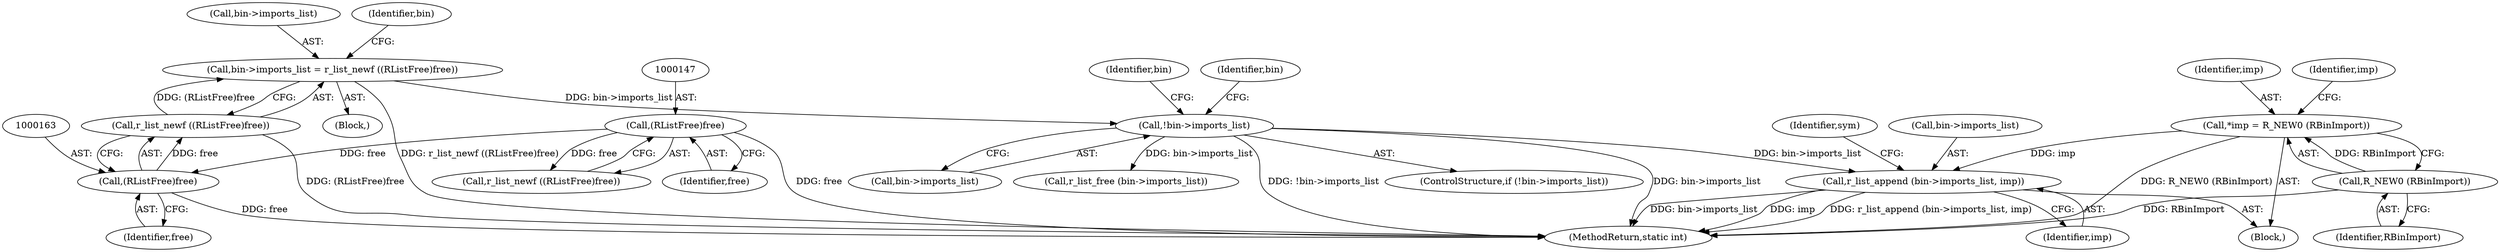 digraph "0_radare2_ead645853a63bf83d8386702cad0cf23b31d7eeb@pointer" {
"1000533" [label="(Call,r_list_append (bin->imports_list, imp))"];
"1000166" [label="(Call,!bin->imports_list)"];
"1000157" [label="(Call,bin->imports_list = r_list_newf ((RListFree)free))"];
"1000161" [label="(Call,r_list_newf ((RListFree)free))"];
"1000162" [label="(Call,(RListFree)free)"];
"1000146" [label="(Call,(RListFree)free)"];
"1000502" [label="(Call,*imp = R_NEW0 (RBinImport))"];
"1000504" [label="(Call,R_NEW0 (RBinImport))"];
"1000146" [label="(Call,(RListFree)free)"];
"1000540" [label="(Identifier,sym)"];
"1000505" [label="(Identifier,RBinImport)"];
"1000534" [label="(Call,bin->imports_list)"];
"1000145" [label="(Call,r_list_newf ((RListFree)free))"];
"1000173" [label="(Identifier,bin)"];
"1000502" [label="(Call,*imp = R_NEW0 (RBinImport))"];
"1000504" [label="(Call,R_NEW0 (RBinImport))"];
"1000162" [label="(Call,(RListFree)free)"];
"1000157" [label="(Call,bin->imports_list = r_list_newf ((RListFree)free))"];
"1000503" [label="(Identifier,imp)"];
"1000508" [label="(Identifier,imp)"];
"1000148" [label="(Identifier,free)"];
"1000166" [label="(Call,!bin->imports_list)"];
"1000500" [label="(Block,)"];
"1000167" [label="(Call,bin->imports_list)"];
"1000105" [label="(Block,)"];
"1000164" [label="(Identifier,free)"];
"1000195" [label="(Call,r_list_free (bin->imports_list))"];
"1000158" [label="(Call,bin->imports_list)"];
"1000168" [label="(Identifier,bin)"];
"1000619" [label="(MethodReturn,static int)"];
"1000165" [label="(ControlStructure,if (!bin->imports_list))"];
"1000179" [label="(Identifier,bin)"];
"1000537" [label="(Identifier,imp)"];
"1000533" [label="(Call,r_list_append (bin->imports_list, imp))"];
"1000161" [label="(Call,r_list_newf ((RListFree)free))"];
"1000533" -> "1000500"  [label="AST: "];
"1000533" -> "1000537"  [label="CFG: "];
"1000534" -> "1000533"  [label="AST: "];
"1000537" -> "1000533"  [label="AST: "];
"1000540" -> "1000533"  [label="CFG: "];
"1000533" -> "1000619"  [label="DDG: r_list_append (bin->imports_list, imp)"];
"1000533" -> "1000619"  [label="DDG: bin->imports_list"];
"1000533" -> "1000619"  [label="DDG: imp"];
"1000166" -> "1000533"  [label="DDG: bin->imports_list"];
"1000502" -> "1000533"  [label="DDG: imp"];
"1000166" -> "1000165"  [label="AST: "];
"1000166" -> "1000167"  [label="CFG: "];
"1000167" -> "1000166"  [label="AST: "];
"1000173" -> "1000166"  [label="CFG: "];
"1000179" -> "1000166"  [label="CFG: "];
"1000166" -> "1000619"  [label="DDG: !bin->imports_list"];
"1000166" -> "1000619"  [label="DDG: bin->imports_list"];
"1000157" -> "1000166"  [label="DDG: bin->imports_list"];
"1000166" -> "1000195"  [label="DDG: bin->imports_list"];
"1000157" -> "1000105"  [label="AST: "];
"1000157" -> "1000161"  [label="CFG: "];
"1000158" -> "1000157"  [label="AST: "];
"1000161" -> "1000157"  [label="AST: "];
"1000168" -> "1000157"  [label="CFG: "];
"1000157" -> "1000619"  [label="DDG: r_list_newf ((RListFree)free)"];
"1000161" -> "1000157"  [label="DDG: (RListFree)free"];
"1000161" -> "1000162"  [label="CFG: "];
"1000162" -> "1000161"  [label="AST: "];
"1000161" -> "1000619"  [label="DDG: (RListFree)free"];
"1000162" -> "1000161"  [label="DDG: free"];
"1000162" -> "1000164"  [label="CFG: "];
"1000163" -> "1000162"  [label="AST: "];
"1000164" -> "1000162"  [label="AST: "];
"1000162" -> "1000619"  [label="DDG: free"];
"1000146" -> "1000162"  [label="DDG: free"];
"1000146" -> "1000145"  [label="AST: "];
"1000146" -> "1000148"  [label="CFG: "];
"1000147" -> "1000146"  [label="AST: "];
"1000148" -> "1000146"  [label="AST: "];
"1000145" -> "1000146"  [label="CFG: "];
"1000146" -> "1000619"  [label="DDG: free"];
"1000146" -> "1000145"  [label="DDG: free"];
"1000502" -> "1000500"  [label="AST: "];
"1000502" -> "1000504"  [label="CFG: "];
"1000503" -> "1000502"  [label="AST: "];
"1000504" -> "1000502"  [label="AST: "];
"1000508" -> "1000502"  [label="CFG: "];
"1000502" -> "1000619"  [label="DDG: R_NEW0 (RBinImport)"];
"1000504" -> "1000502"  [label="DDG: RBinImport"];
"1000504" -> "1000505"  [label="CFG: "];
"1000505" -> "1000504"  [label="AST: "];
"1000504" -> "1000619"  [label="DDG: RBinImport"];
}
